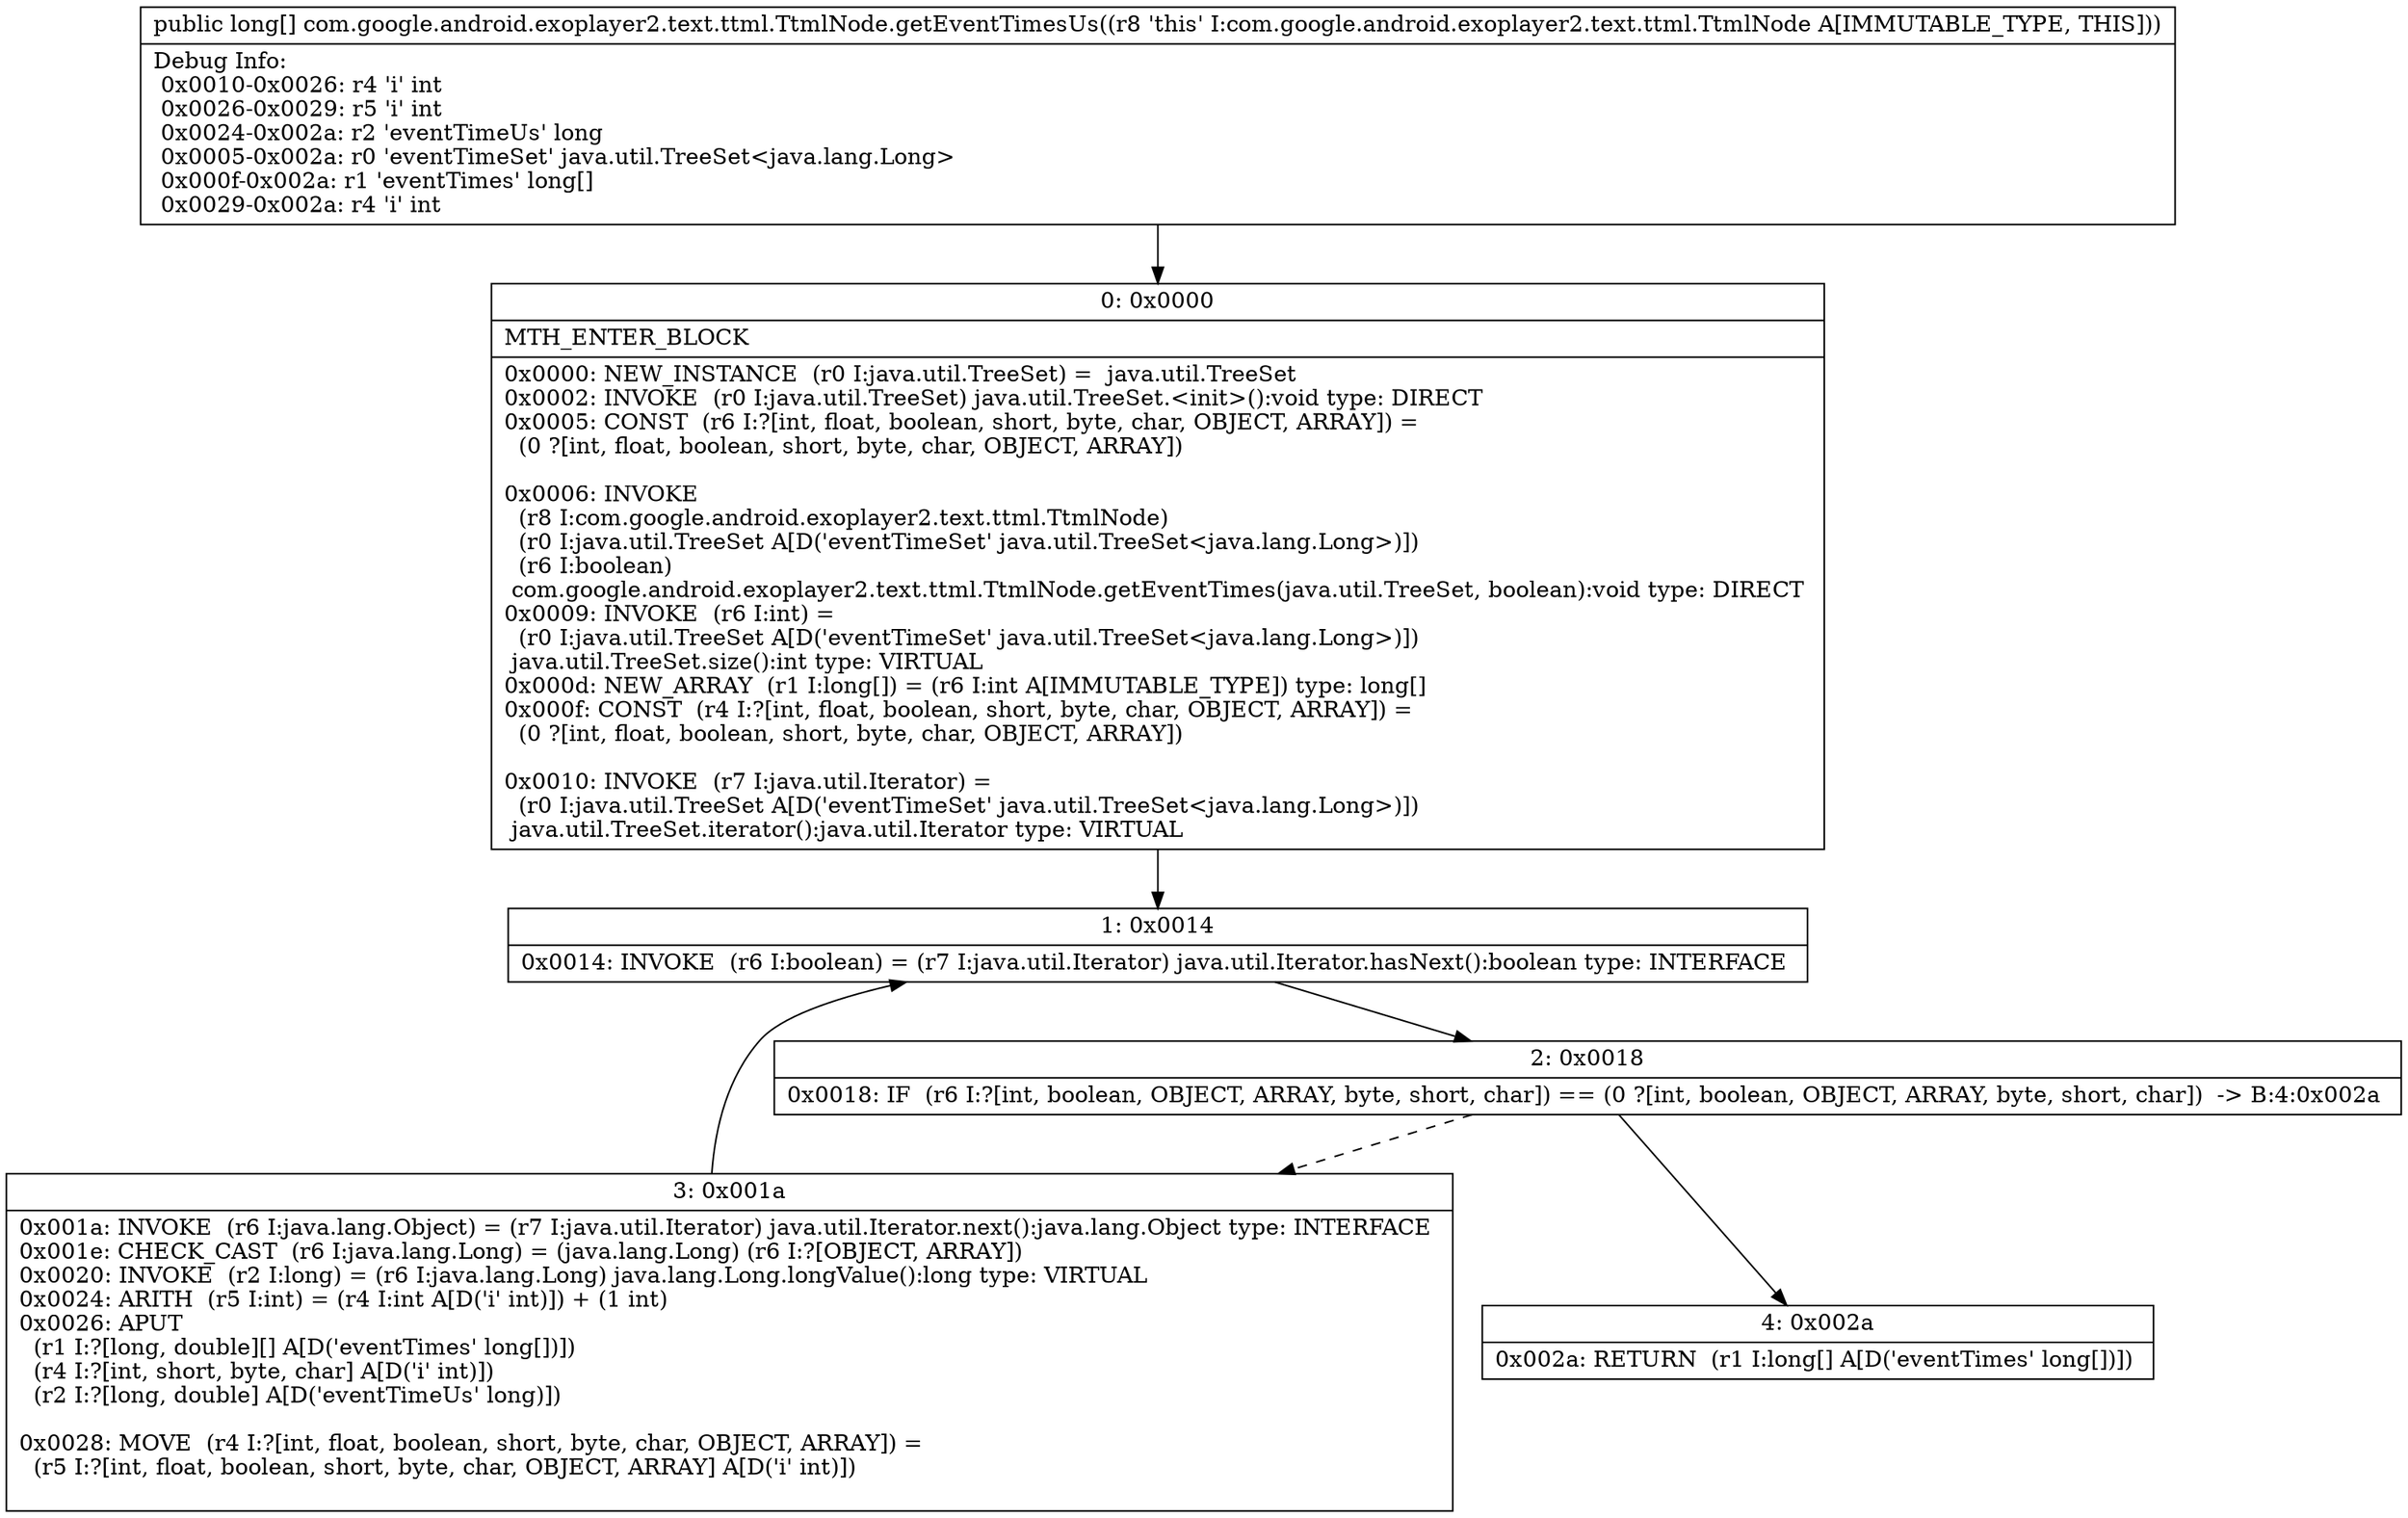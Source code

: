 digraph "CFG forcom.google.android.exoplayer2.text.ttml.TtmlNode.getEventTimesUs()[J" {
Node_0 [shape=record,label="{0\:\ 0x0000|MTH_ENTER_BLOCK\l|0x0000: NEW_INSTANCE  (r0 I:java.util.TreeSet) =  java.util.TreeSet \l0x0002: INVOKE  (r0 I:java.util.TreeSet) java.util.TreeSet.\<init\>():void type: DIRECT \l0x0005: CONST  (r6 I:?[int, float, boolean, short, byte, char, OBJECT, ARRAY]) = \l  (0 ?[int, float, boolean, short, byte, char, OBJECT, ARRAY])\l \l0x0006: INVOKE  \l  (r8 I:com.google.android.exoplayer2.text.ttml.TtmlNode)\l  (r0 I:java.util.TreeSet A[D('eventTimeSet' java.util.TreeSet\<java.lang.Long\>)])\l  (r6 I:boolean)\l com.google.android.exoplayer2.text.ttml.TtmlNode.getEventTimes(java.util.TreeSet, boolean):void type: DIRECT \l0x0009: INVOKE  (r6 I:int) = \l  (r0 I:java.util.TreeSet A[D('eventTimeSet' java.util.TreeSet\<java.lang.Long\>)])\l java.util.TreeSet.size():int type: VIRTUAL \l0x000d: NEW_ARRAY  (r1 I:long[]) = (r6 I:int A[IMMUTABLE_TYPE]) type: long[] \l0x000f: CONST  (r4 I:?[int, float, boolean, short, byte, char, OBJECT, ARRAY]) = \l  (0 ?[int, float, boolean, short, byte, char, OBJECT, ARRAY])\l \l0x0010: INVOKE  (r7 I:java.util.Iterator) = \l  (r0 I:java.util.TreeSet A[D('eventTimeSet' java.util.TreeSet\<java.lang.Long\>)])\l java.util.TreeSet.iterator():java.util.Iterator type: VIRTUAL \l}"];
Node_1 [shape=record,label="{1\:\ 0x0014|0x0014: INVOKE  (r6 I:boolean) = (r7 I:java.util.Iterator) java.util.Iterator.hasNext():boolean type: INTERFACE \l}"];
Node_2 [shape=record,label="{2\:\ 0x0018|0x0018: IF  (r6 I:?[int, boolean, OBJECT, ARRAY, byte, short, char]) == (0 ?[int, boolean, OBJECT, ARRAY, byte, short, char])  \-\> B:4:0x002a \l}"];
Node_3 [shape=record,label="{3\:\ 0x001a|0x001a: INVOKE  (r6 I:java.lang.Object) = (r7 I:java.util.Iterator) java.util.Iterator.next():java.lang.Object type: INTERFACE \l0x001e: CHECK_CAST  (r6 I:java.lang.Long) = (java.lang.Long) (r6 I:?[OBJECT, ARRAY]) \l0x0020: INVOKE  (r2 I:long) = (r6 I:java.lang.Long) java.lang.Long.longValue():long type: VIRTUAL \l0x0024: ARITH  (r5 I:int) = (r4 I:int A[D('i' int)]) + (1 int) \l0x0026: APUT  \l  (r1 I:?[long, double][] A[D('eventTimes' long[])])\l  (r4 I:?[int, short, byte, char] A[D('i' int)])\l  (r2 I:?[long, double] A[D('eventTimeUs' long)])\l \l0x0028: MOVE  (r4 I:?[int, float, boolean, short, byte, char, OBJECT, ARRAY]) = \l  (r5 I:?[int, float, boolean, short, byte, char, OBJECT, ARRAY] A[D('i' int)])\l \l}"];
Node_4 [shape=record,label="{4\:\ 0x002a|0x002a: RETURN  (r1 I:long[] A[D('eventTimes' long[])]) \l}"];
MethodNode[shape=record,label="{public long[] com.google.android.exoplayer2.text.ttml.TtmlNode.getEventTimesUs((r8 'this' I:com.google.android.exoplayer2.text.ttml.TtmlNode A[IMMUTABLE_TYPE, THIS]))  | Debug Info:\l  0x0010\-0x0026: r4 'i' int\l  0x0026\-0x0029: r5 'i' int\l  0x0024\-0x002a: r2 'eventTimeUs' long\l  0x0005\-0x002a: r0 'eventTimeSet' java.util.TreeSet\<java.lang.Long\>\l  0x000f\-0x002a: r1 'eventTimes' long[]\l  0x0029\-0x002a: r4 'i' int\l}"];
MethodNode -> Node_0;
Node_0 -> Node_1;
Node_1 -> Node_2;
Node_2 -> Node_3[style=dashed];
Node_2 -> Node_4;
Node_3 -> Node_1;
}

